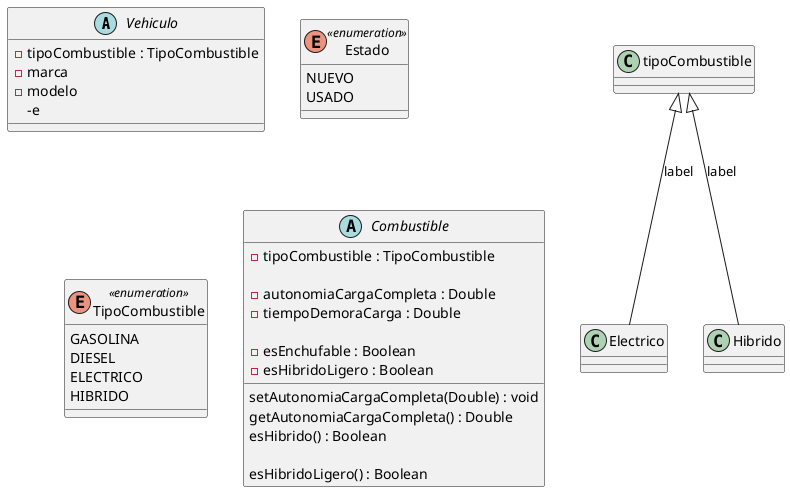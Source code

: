 @startuml Hola
abstract class Vehiculo {
    -tipoCombustible : TipoCombustible
    -marca
    -modelo
    -e
}
enum State as "Estado" <<enumeration>> {
    NUEVO
    USADO
}
enum TipoCombustible <<enumeration>> {
    GASOLINA
    DIESEL
    ELECTRICO
    HIBRIDO
}


abstract class Combustible {
    -tipoCombustible : TipoCombustible

    'Si ninguno es null, significa que es eléctrico
    'Como el tipo de variable es con mayús, es un objeto
    'por los que puede dar null
    -autonomiaCargaCompleta : Double
    -tiempoDemoraCarga : Double

    'si ninguno es null, significa que es hibrido
    -esEnchufable : Boolean
    -esHibridoLigero : Boolean



    setAutonomiaCargaCompleta(Double) : void
    getAutonomiaCargaCompleta() : Double
    esHibrido() : Boolean

    esHibridoLigero() : Boolean

}

tipoCombustible <|-- Electrico : label
tipoCombustible <|-- Hibrido : label
@enduml